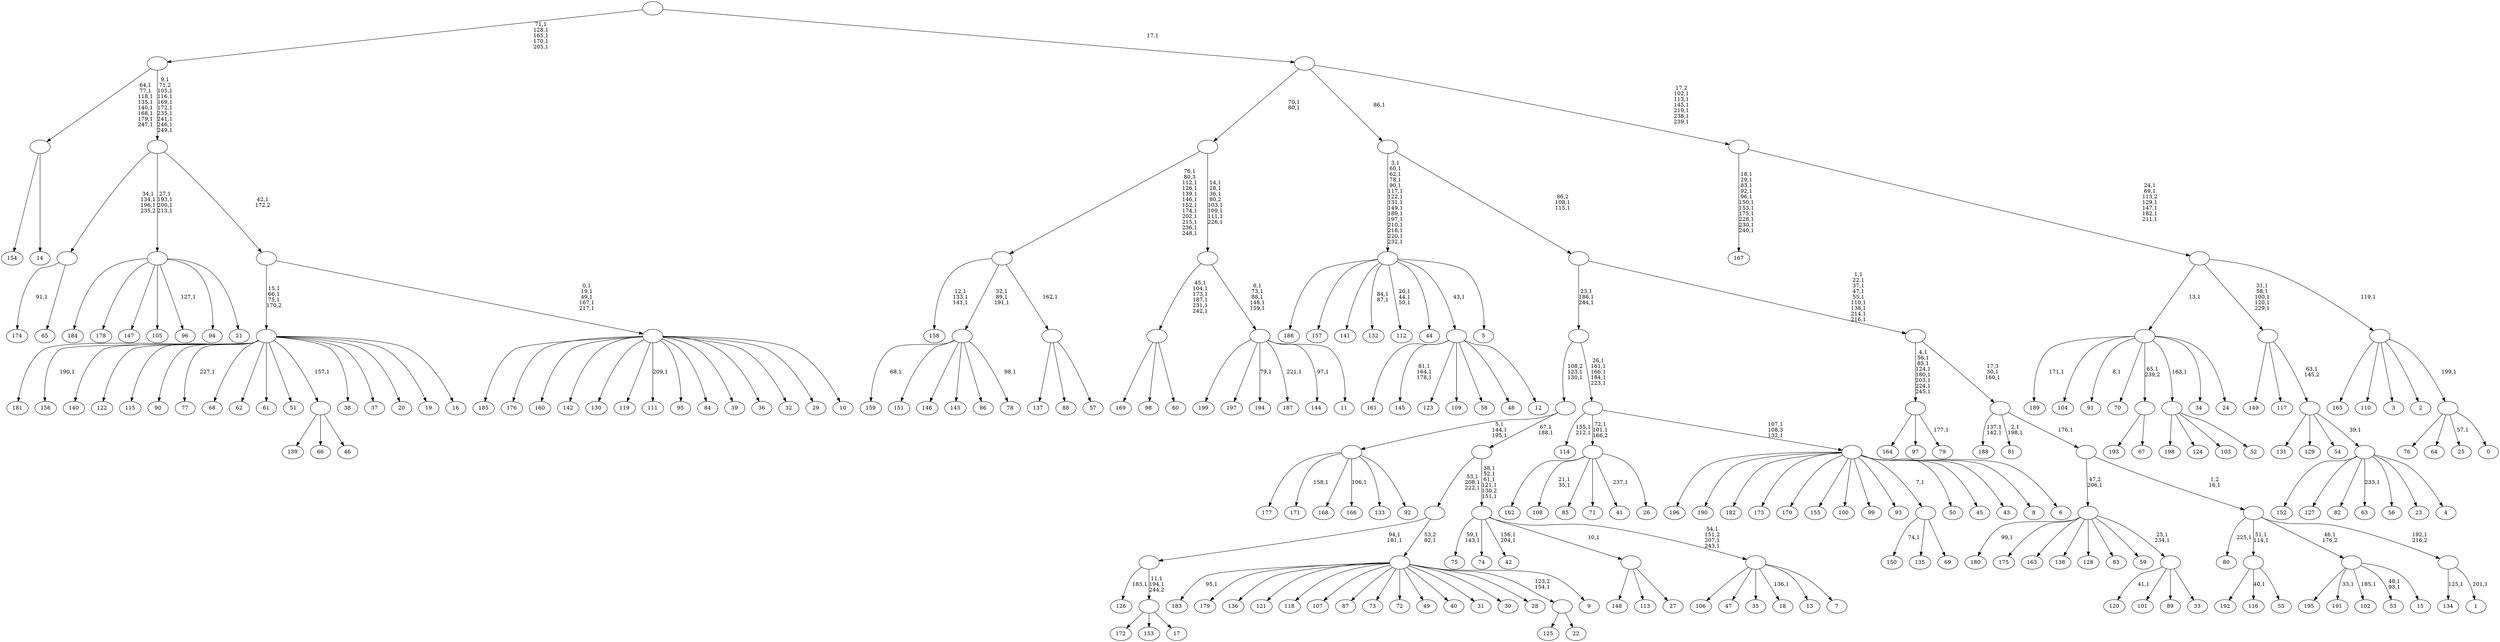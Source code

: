 digraph T {
	450 [label="199"]
	449 [label="198"]
	448 [label="197"]
	447 [label="196"]
	446 [label="195"]
	445 [label="194"]
	443 [label="193"]
	442 [label="192"]
	441 [label="191"]
	439 [label="190"]
	438 [label="189"]
	436 [label="188"]
	433 [label="187"]
	431 [label="186"]
	430 [label="185"]
	429 [label="184"]
	428 [label="183"]
	426 [label="182"]
	425 [label="181"]
	424 [label="180"]
	422 [label="179"]
	421 [label="178"]
	420 [label="177"]
	419 [label="176"]
	418 [label="175"]
	417 [label="174"]
	415 [label="173"]
	414 [label="172"]
	413 [label="171"]
	411 [label="170"]
	410 [label="169"]
	409 [label="168"]
	408 [label="167"]
	396 [label="166"]
	394 [label="165"]
	393 [label="164"]
	392 [label="163"]
	391 [label="162"]
	390 [label="161"]
	389 [label="160"]
	388 [label="159"]
	386 [label="158"]
	382 [label="157"]
	381 [label="156"]
	379 [label="155"]
	378 [label="154"]
	377 [label="153"]
	376 [label="152"]
	375 [label="151"]
	374 [label="150"]
	372 [label="149"]
	371 [label="148"]
	370 [label="147"]
	369 [label="146"]
	368 [label="145"]
	364 [label="144"]
	362 [label="143"]
	361 [label="142"]
	360 [label="141"]
	359 [label="140"]
	358 [label="139"]
	357 [label="138"]
	356 [label="137"]
	355 [label="136"]
	354 [label="135"]
	353 [label="134"]
	351 [label="133"]
	350 [label="132"]
	347 [label="131"]
	346 [label="130"]
	345 [label="129"]
	344 [label="128"]
	343 [label="127"]
	342 [label="126"]
	340 [label="125"]
	339 [label="124"]
	338 [label="123"]
	337 [label="122"]
	336 [label="121"]
	335 [label="120"]
	333 [label="119"]
	332 [label="118"]
	331 [label="117"]
	330 [label="116"]
	328 [label="115"]
	327 [label="114"]
	324 [label="113"]
	323 [label="112"]
	319 [label="111"]
	317 [label="110"]
	316 [label="109"]
	315 [label="108"]
	312 [label="107"]
	311 [label="106"]
	310 [label="105"]
	309 [label="104"]
	308 [label="103"]
	307 [label="102"]
	305 [label="101"]
	304 [label="100"]
	303 [label="99"]
	302 [label="98"]
	301 [label="97"]
	300 [label="96"]
	298 [label="95"]
	297 [label="94"]
	296 [label="93"]
	295 [label="92"]
	294 [label=""]
	291 [label="91"]
	289 [label="90"]
	288 [label="89"]
	287 [label="88"]
	286 [label="87"]
	285 [label="86"]
	284 [label="85"]
	283 [label="84"]
	282 [label="83"]
	281 [label="82"]
	280 [label="81"]
	277 [label="80"]
	275 [label="79"]
	273 [label=""]
	265 [label="78"]
	263 [label=""]
	260 [label="77"]
	258 [label="76"]
	257 [label="75"]
	254 [label="74"]
	253 [label="73"]
	252 [label="72"]
	251 [label="71"]
	250 [label="70"]
	249 [label="69"]
	248 [label=""]
	247 [label="68"]
	246 [label="67"]
	245 [label=""]
	244 [label="66"]
	243 [label="65"]
	242 [label=""]
	239 [label="64"]
	238 [label="63"]
	236 [label="62"]
	235 [label="61"]
	234 [label="60"]
	233 [label=""]
	227 [label="59"]
	226 [label="58"]
	225 [label="57"]
	224 [label=""]
	223 [label=""]
	212 [label="56"]
	211 [label="55"]
	210 [label=""]
	208 [label="54"]
	207 [label="53"]
	204 [label="52"]
	203 [label=""]
	202 [label="51"]
	201 [label="50"]
	200 [label="49"]
	199 [label="48"]
	198 [label="47"]
	197 [label="46"]
	196 [label=""]
	195 [label="45"]
	194 [label="44"]
	193 [label="43"]
	192 [label="42"]
	189 [label="41"]
	187 [label="40"]
	186 [label="39"]
	185 [label="38"]
	184 [label="37"]
	183 [label="36"]
	182 [label="35"]
	181 [label="34"]
	180 [label="33"]
	179 [label=""]
	177 [label=""]
	176 [label="32"]
	175 [label="31"]
	174 [label="30"]
	173 [label="29"]
	172 [label="28"]
	171 [label="27"]
	170 [label=""]
	169 [label="26"]
	168 [label=""]
	166 [label="25"]
	164 [label="24"]
	163 [label=""]
	162 [label="23"]
	161 [label="22"]
	160 [label=""]
	159 [label="21"]
	158 [label=""]
	154 [label="20"]
	153 [label="19"]
	152 [label="18"]
	150 [label="17"]
	149 [label=""]
	147 [label=""]
	145 [label="16"]
	144 [label=""]
	141 [label="15"]
	140 [label=""]
	139 [label="14"]
	138 [label=""]
	130 [label="13"]
	129 [label="12"]
	128 [label=""]
	127 [label="11"]
	126 [label=""]
	121 [label=""]
	114 [label=""]
	112 [label="10"]
	111 [label=""]
	106 [label=""]
	105 [label=""]
	96 [label=""]
	91 [label="9"]
	90 [label=""]
	89 [label=""]
	86 [label="8"]
	85 [label="7"]
	84 [label=""]
	81 [label=""]
	76 [label=""]
	74 [label=""]
	72 [label="6"]
	71 [label=""]
	69 [label=""]
	64 [label=""]
	61 [label="5"]
	60 [label=""]
	45 [label="4"]
	44 [label=""]
	43 [label=""]
	42 [label=""]
	37 [label="3"]
	36 [label="2"]
	35 [label="1"]
	33 [label=""]
	32 [label=""]
	31 [label=""]
	30 [label=""]
	28 [label=""]
	19 [label=""]
	17 [label=""]
	16 [label="0"]
	15 [label=""]
	14 [label=""]
	13 [label=""]
	7 [label=""]
	1 [label=""]
	0 [label=""]
	294 -> 396 [label="106,1"]
	294 -> 413 [label="158,1"]
	294 -> 420 [label=""]
	294 -> 409 [label=""]
	294 -> 351 [label=""]
	294 -> 295 [label=""]
	273 -> 275 [label="177,1"]
	273 -> 393 [label=""]
	273 -> 301 [label=""]
	263 -> 265 [label="98,1"]
	263 -> 388 [label="68,1"]
	263 -> 375 [label=""]
	263 -> 369 [label=""]
	263 -> 362 [label=""]
	263 -> 285 [label=""]
	248 -> 374 [label="74,1"]
	248 -> 354 [label=""]
	248 -> 249 [label=""]
	245 -> 443 [label=""]
	245 -> 246 [label=""]
	242 -> 417 [label="91,1"]
	242 -> 243 [label=""]
	233 -> 410 [label=""]
	233 -> 302 [label=""]
	233 -> 234 [label=""]
	224 -> 356 [label=""]
	224 -> 287 [label=""]
	224 -> 225 [label=""]
	223 -> 263 [label="32,1\n89,1\n191,1"]
	223 -> 386 [label="12,1\n133,1\n141,1"]
	223 -> 224 [label="162,1"]
	210 -> 330 [label="40,1"]
	210 -> 442 [label=""]
	210 -> 211 [label=""]
	203 -> 449 [label=""]
	203 -> 339 [label=""]
	203 -> 308 [label=""]
	203 -> 204 [label=""]
	196 -> 358 [label=""]
	196 -> 244 [label=""]
	196 -> 197 [label=""]
	179 -> 335 [label="41,1"]
	179 -> 305 [label=""]
	179 -> 288 [label=""]
	179 -> 180 [label=""]
	177 -> 179 [label="25,1\n234,1"]
	177 -> 424 [label="99,1"]
	177 -> 418 [label=""]
	177 -> 392 [label=""]
	177 -> 357 [label=""]
	177 -> 344 [label=""]
	177 -> 282 [label=""]
	177 -> 227 [label=""]
	170 -> 371 [label=""]
	170 -> 324 [label=""]
	170 -> 171 [label=""]
	168 -> 189 [label="237,1"]
	168 -> 315 [label="21,1\n35,1"]
	168 -> 391 [label=""]
	168 -> 284 [label=""]
	168 -> 251 [label=""]
	168 -> 169 [label=""]
	163 -> 291 [label="8,1"]
	163 -> 438 [label="171,1"]
	163 -> 309 [label=""]
	163 -> 250 [label=""]
	163 -> 245 [label="65,1\n239,2"]
	163 -> 203 [label="163,1"]
	163 -> 181 [label=""]
	163 -> 164 [label=""]
	160 -> 340 [label=""]
	160 -> 161 [label=""]
	158 -> 300 [label="127,1"]
	158 -> 429 [label=""]
	158 -> 421 [label=""]
	158 -> 370 [label=""]
	158 -> 310 [label=""]
	158 -> 297 [label=""]
	158 -> 159 [label=""]
	149 -> 414 [label=""]
	149 -> 377 [label=""]
	149 -> 150 [label=""]
	147 -> 149 [label="11,1\n194,1\n244,2"]
	147 -> 342 [label="183,1"]
	144 -> 260 [label="227,1"]
	144 -> 381 [label="190,1"]
	144 -> 425 [label=""]
	144 -> 359 [label=""]
	144 -> 337 [label=""]
	144 -> 328 [label=""]
	144 -> 289 [label=""]
	144 -> 247 [label=""]
	144 -> 236 [label=""]
	144 -> 235 [label=""]
	144 -> 202 [label=""]
	144 -> 196 [label="157,1"]
	144 -> 185 [label=""]
	144 -> 184 [label=""]
	144 -> 154 [label=""]
	144 -> 153 [label=""]
	144 -> 145 [label=""]
	140 -> 207 [label="48,1\n93,1"]
	140 -> 307 [label="185,1"]
	140 -> 441 [label="33,1"]
	140 -> 446 [label=""]
	140 -> 141 [label=""]
	138 -> 378 [label=""]
	138 -> 139 [label=""]
	128 -> 368 [label="81,1\n164,1\n178,1"]
	128 -> 390 [label=""]
	128 -> 338 [label=""]
	128 -> 316 [label=""]
	128 -> 226 [label=""]
	128 -> 199 [label=""]
	128 -> 129 [label=""]
	126 -> 364 [label="97,1"]
	126 -> 433 [label="221,1"]
	126 -> 445 [label="79,1"]
	126 -> 450 [label=""]
	126 -> 448 [label=""]
	126 -> 127 [label=""]
	121 -> 126 [label="6,1\n73,1\n88,1\n148,1\n159,1"]
	121 -> 233 [label="45,1\n104,1\n173,1\n187,1\n231,1\n242,1"]
	114 -> 121 [label="14,1\n28,1\n36,1\n80,2\n103,1\n109,1\n111,1\n226,1"]
	114 -> 223 [label="76,1\n80,3\n112,1\n126,1\n139,1\n146,1\n152,1\n174,1\n202,1\n215,1\n236,1\n248,1"]
	111 -> 319 [label="209,1"]
	111 -> 430 [label=""]
	111 -> 419 [label=""]
	111 -> 389 [label=""]
	111 -> 361 [label=""]
	111 -> 346 [label=""]
	111 -> 333 [label=""]
	111 -> 298 [label=""]
	111 -> 283 [label=""]
	111 -> 186 [label=""]
	111 -> 183 [label=""]
	111 -> 176 [label=""]
	111 -> 173 [label=""]
	111 -> 112 [label=""]
	106 -> 111 [label="0,1\n19,1\n49,1\n167,1\n217,1"]
	106 -> 144 [label="15,1\n66,1\n75,1\n170,2"]
	105 -> 158 [label="27,1\n193,1\n200,1\n213,1"]
	105 -> 242 [label="34,1\n134,1\n196,1\n235,2"]
	105 -> 106 [label="42,1\n172,2"]
	96 -> 105 [label="9,1\n71,2\n105,1\n116,1\n169,1\n172,1\n235,1\n241,1\n246,1\n249,1"]
	96 -> 138 [label="64,1\n77,1\n118,1\n135,1\n140,1\n168,1\n179,1\n247,1"]
	90 -> 428 [label="95,1"]
	90 -> 422 [label=""]
	90 -> 355 [label=""]
	90 -> 336 [label=""]
	90 -> 332 [label=""]
	90 -> 312 [label=""]
	90 -> 286 [label=""]
	90 -> 253 [label=""]
	90 -> 252 [label=""]
	90 -> 200 [label=""]
	90 -> 187 [label=""]
	90 -> 175 [label=""]
	90 -> 174 [label=""]
	90 -> 172 [label=""]
	90 -> 160 [label="123,2\n154,1"]
	90 -> 91 [label=""]
	89 -> 147 [label="94,1\n181,1"]
	89 -> 90 [label="53,2\n82,1"]
	84 -> 152 [label="136,1"]
	84 -> 311 [label=""]
	84 -> 198 [label=""]
	84 -> 182 [label=""]
	84 -> 130 [label=""]
	84 -> 85 [label=""]
	81 -> 84 [label="54,1\n151,2\n207,1\n243,1"]
	81 -> 192 [label="156,1\n204,1"]
	81 -> 257 [label="59,1\n143,1"]
	81 -> 254 [label=""]
	81 -> 170 [label="10,1"]
	76 -> 81 [label="38,1\n52,1\n61,1\n121,1\n130,2\n151,1"]
	76 -> 89 [label="53,1\n208,1\n222,1"]
	74 -> 76 [label="67,1\n188,1"]
	74 -> 294 [label="5,1\n144,1\n195,1"]
	71 -> 447 [label=""]
	71 -> 439 [label=""]
	71 -> 426 [label=""]
	71 -> 415 [label=""]
	71 -> 411 [label=""]
	71 -> 379 [label=""]
	71 -> 304 [label=""]
	71 -> 303 [label=""]
	71 -> 296 [label=""]
	71 -> 248 [label="7,1"]
	71 -> 201 [label=""]
	71 -> 195 [label=""]
	71 -> 193 [label=""]
	71 -> 86 [label=""]
	71 -> 72 [label=""]
	69 -> 71 [label="107,1\n108,3\n132,1"]
	69 -> 168 [label="72,1\n101,1\n166,2"]
	69 -> 327 [label="155,1\n212,1"]
	64 -> 69 [label="26,1\n161,1\n166,1\n184,1\n223,1"]
	64 -> 74 [label="108,2\n123,1\n130,1"]
	60 -> 323 [label="20,1\n44,1\n50,1"]
	60 -> 350 [label="84,1\n87,1"]
	60 -> 431 [label=""]
	60 -> 382 [label=""]
	60 -> 360 [label=""]
	60 -> 194 [label=""]
	60 -> 128 [label="43,1"]
	60 -> 61 [label=""]
	44 -> 238 [label="233,1"]
	44 -> 376 [label=""]
	44 -> 343 [label=""]
	44 -> 281 [label=""]
	44 -> 212 [label=""]
	44 -> 162 [label=""]
	44 -> 45 [label=""]
	43 -> 347 [label=""]
	43 -> 345 [label=""]
	43 -> 208 [label=""]
	43 -> 44 [label="39,1"]
	42 -> 372 [label=""]
	42 -> 331 [label=""]
	42 -> 43 [label="63,1\n145,2"]
	33 -> 35 [label="201,1"]
	33 -> 353 [label="125,1"]
	32 -> 210 [label="51,1\n114,1"]
	32 -> 277 [label="225,1"]
	32 -> 140 [label="46,1\n176,2"]
	32 -> 33 [label="192,1\n216,2"]
	31 -> 177 [label="47,2\n206,1"]
	31 -> 32 [label="1,2\n16,1"]
	30 -> 280 [label="2,1\n198,1"]
	30 -> 436 [label="137,1\n142,1"]
	30 -> 31 [label="176,1"]
	28 -> 30 [label="17,3\n30,1\n160,1"]
	28 -> 273 [label="4,1\n56,1\n85,1\n124,1\n180,1\n203,1\n224,1\n245,1"]
	19 -> 28 [label="1,1\n22,1\n37,1\n47,1\n55,1\n110,1\n138,1\n214,1\n216,1"]
	19 -> 64 [label="23,1\n186,1\n244,1"]
	17 -> 19 [label="86,2\n108,1\n115,1"]
	17 -> 60 [label="3,1\n60,1\n62,1\n78,1\n90,1\n117,1\n122,1\n131,1\n149,1\n189,1\n197,1\n210,1\n218,1\n220,1\n232,1"]
	15 -> 166 [label="57,1"]
	15 -> 258 [label=""]
	15 -> 239 [label=""]
	15 -> 16 [label=""]
	14 -> 394 [label=""]
	14 -> 317 [label=""]
	14 -> 37 [label=""]
	14 -> 36 [label=""]
	14 -> 15 [label="199,1"]
	13 -> 42 [label="31,1\n58,1\n100,1\n120,1\n229,1"]
	13 -> 163 [label="13,1"]
	13 -> 14 [label="119,1"]
	7 -> 13 [label="24,1\n69,1\n113,2\n129,1\n147,1\n182,1\n211,1"]
	7 -> 408 [label="18,1\n29,1\n83,1\n92,1\n96,1\n150,1\n153,1\n175,1\n228,1\n230,1\n240,1"]
	1 -> 7 [label="17,2\n102,1\n113,1\n145,1\n219,1\n238,1\n239,1"]
	1 -> 114 [label="70,1\n80,1"]
	1 -> 17 [label="86,1"]
	0 -> 96 [label="71,1\n128,1\n165,1\n170,1\n205,1"]
	0 -> 1 [label="17,1"]
}

